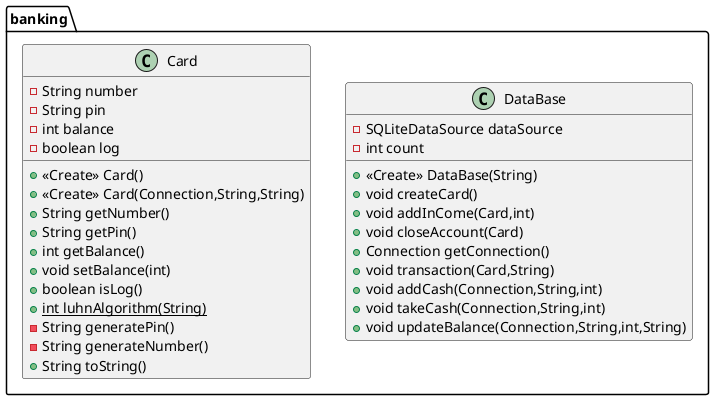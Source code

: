 @startuml
class banking.DataBase {
- SQLiteDataSource dataSource
- int count
+ <<Create>> DataBase(String)
+ void createCard()
+ void addInCome(Card,int)
+ void closeAccount(Card)
+ Connection getConnection()
+ void transaction(Card,String)
+ void addCash(Connection,String,int)
+ void takeCash(Connection,String,int)
+ void updateBalance(Connection,String,int,String)
}
class banking.Card {
- String number
- String pin
- int balance
- boolean log
+ <<Create>> Card()
+ <<Create>> Card(Connection,String,String)
+ String getNumber()
+ String getPin()
+ int getBalance()
+ void setBalance(int)
+ boolean isLog()
+ {static} int luhnAlgorithm(String)
- String generatePin()
- String generateNumber()
+ String toString()
}
@enduml